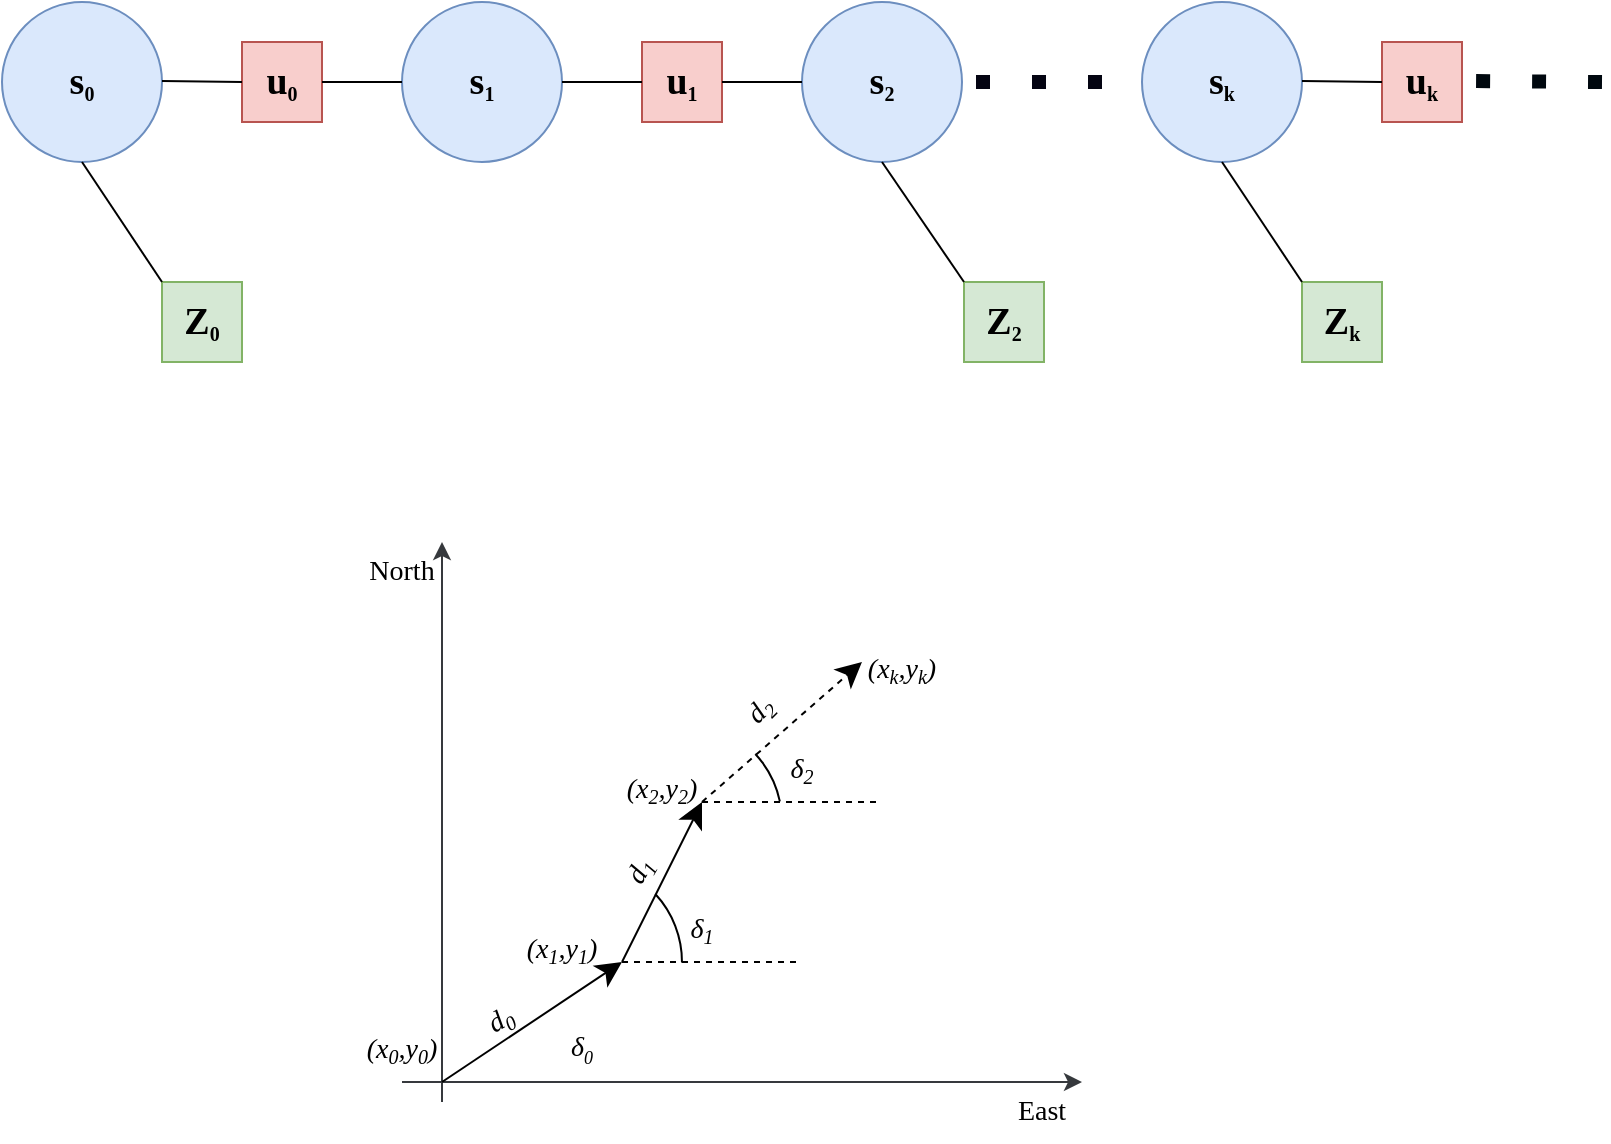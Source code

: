 <mxfile version="20.5.1" type="github"><diagram id="hhLEggZw-IdaY5mfTTCR" name="Page-1"><mxGraphModel dx="1038" dy="556" grid="1" gridSize="10" guides="1" tooltips="1" connect="1" arrows="1" fold="1" page="1" pageScale="1" pageWidth="850" pageHeight="1100" math="0" shadow="0"><root><mxCell id="0"/><mxCell id="1" parent="0"/><mxCell id="QdkRsh0g4v24lZpk8xyf-1" value="&lt;font face=&quot;Times New Roman&quot;&gt;&lt;b&gt;&lt;font style=&quot;font-size: 19px;&quot;&gt;s&lt;/font&gt;&lt;sub&gt;0&lt;/sub&gt;&lt;/b&gt;&lt;/font&gt;" style="ellipse;whiteSpace=wrap;html=1;aspect=fixed;fillColor=#dae8fc;strokeColor=#6c8ebf;" vertex="1" parent="1"><mxGeometry x="20" y="60" width="80" height="80" as="geometry"/></mxCell><mxCell id="QdkRsh0g4v24lZpk8xyf-2" value="&lt;font face=&quot;Times New Roman&quot;&gt;&lt;b&gt;&lt;font style=&quot;font-size: 19px;&quot;&gt;u&lt;/font&gt;&lt;sub&gt;0&lt;/sub&gt;&lt;/b&gt;&lt;/font&gt;" style="whiteSpace=wrap;html=1;aspect=fixed;fillColor=#f8cecc;strokeColor=#b85450;" vertex="1" parent="1"><mxGeometry x="140" y="80" width="40" height="40" as="geometry"/></mxCell><mxCell id="QdkRsh0g4v24lZpk8xyf-3" value="&lt;b style=&quot;font-family: &amp;quot;Times New Roman&amp;quot;;&quot;&gt;&lt;font style=&quot;font-size: 19px;&quot;&gt;Z&lt;/font&gt;&lt;sub&gt;0&lt;/sub&gt;&lt;/b&gt;" style="whiteSpace=wrap;html=1;aspect=fixed;fillColor=#d5e8d4;strokeColor=#82b366;" vertex="1" parent="1"><mxGeometry x="100" y="200" width="40" height="40" as="geometry"/></mxCell><mxCell id="QdkRsh0g4v24lZpk8xyf-4" value="" style="endArrow=none;html=1;rounded=0;fontFamily=Times New Roman;fontSize=19;" edge="1" parent="1"><mxGeometry width="50" height="50" relative="1" as="geometry"><mxPoint x="100" y="99.5" as="sourcePoint"/><mxPoint x="140" y="100" as="targetPoint"/></mxGeometry></mxCell><mxCell id="QdkRsh0g4v24lZpk8xyf-5" value="" style="endArrow=none;html=1;rounded=0;fontFamily=Times New Roman;fontSize=19;exitX=0.5;exitY=1;exitDx=0;exitDy=0;entryX=0;entryY=0;entryDx=0;entryDy=0;" edge="1" parent="1" source="QdkRsh0g4v24lZpk8xyf-1" target="QdkRsh0g4v24lZpk8xyf-3"><mxGeometry width="50" height="50" relative="1" as="geometry"><mxPoint x="210" y="130" as="sourcePoint"/><mxPoint x="230" y="140" as="targetPoint"/></mxGeometry></mxCell><mxCell id="QdkRsh0g4v24lZpk8xyf-6" value="&lt;font face=&quot;Times New Roman&quot;&gt;&lt;b&gt;&lt;font style=&quot;font-size: 19px;&quot;&gt;s&lt;/font&gt;&lt;sub&gt;2&lt;/sub&gt;&lt;/b&gt;&lt;/font&gt;" style="ellipse;whiteSpace=wrap;html=1;aspect=fixed;fillColor=#dae8fc;strokeColor=#6c8ebf;" vertex="1" parent="1"><mxGeometry x="420" y="60" width="80" height="80" as="geometry"/></mxCell><mxCell id="QdkRsh0g4v24lZpk8xyf-7" value="&lt;b style=&quot;font-family: &amp;quot;Times New Roman&amp;quot;;&quot;&gt;&lt;font style=&quot;font-size: 19px;&quot;&gt;Z&lt;/font&gt;&lt;sub&gt;2&lt;/sub&gt;&lt;/b&gt;" style="whiteSpace=wrap;html=1;aspect=fixed;fillColor=#d5e8d4;strokeColor=#82b366;" vertex="1" parent="1"><mxGeometry x="501" y="200" width="40" height="40" as="geometry"/></mxCell><mxCell id="QdkRsh0g4v24lZpk8xyf-8" value="" style="endArrow=none;html=1;rounded=0;fontFamily=Times New Roman;fontSize=19;exitX=0.5;exitY=1;exitDx=0;exitDy=0;entryX=0;entryY=0;entryDx=0;entryDy=0;" edge="1" parent="1" source="QdkRsh0g4v24lZpk8xyf-6" target="QdkRsh0g4v24lZpk8xyf-7"><mxGeometry width="50" height="50" relative="1" as="geometry"><mxPoint x="610" y="130" as="sourcePoint"/><mxPoint x="630" y="140" as="targetPoint"/></mxGeometry></mxCell><mxCell id="QdkRsh0g4v24lZpk8xyf-9" value="&lt;font face=&quot;Times New Roman&quot;&gt;&lt;b&gt;&lt;font style=&quot;font-size: 19px;&quot;&gt;s&lt;/font&gt;&lt;sub&gt;1&lt;/sub&gt;&lt;/b&gt;&lt;/font&gt;" style="ellipse;whiteSpace=wrap;html=1;aspect=fixed;fillColor=#dae8fc;strokeColor=#6c8ebf;" vertex="1" parent="1"><mxGeometry x="220" y="60" width="80" height="80" as="geometry"/></mxCell><mxCell id="QdkRsh0g4v24lZpk8xyf-10" value="&lt;font face=&quot;Times New Roman&quot;&gt;&lt;b&gt;&lt;font style=&quot;font-size: 19px;&quot;&gt;u&lt;/font&gt;&lt;sub&gt;1&lt;/sub&gt;&lt;/b&gt;&lt;/font&gt;" style="whiteSpace=wrap;html=1;aspect=fixed;fillColor=#f8cecc;strokeColor=#b85450;" vertex="1" parent="1"><mxGeometry x="340" y="80" width="40" height="40" as="geometry"/></mxCell><mxCell id="QdkRsh0g4v24lZpk8xyf-11" value="" style="endArrow=none;html=1;rounded=0;fontFamily=Times New Roman;fontSize=19;exitX=1;exitY=0.5;exitDx=0;exitDy=0;" edge="1" parent="1" source="QdkRsh0g4v24lZpk8xyf-2"><mxGeometry width="50" height="50" relative="1" as="geometry"><mxPoint x="300" y="200" as="sourcePoint"/><mxPoint x="220" y="100" as="targetPoint"/></mxGeometry></mxCell><mxCell id="QdkRsh0g4v24lZpk8xyf-12" value="" style="endArrow=none;html=1;rounded=0;fontFamily=Times New Roman;fontSize=19;exitX=1;exitY=0.5;exitDx=0;exitDy=0;entryX=0;entryY=0.5;entryDx=0;entryDy=0;" edge="1" parent="1" source="QdkRsh0g4v24lZpk8xyf-9" target="QdkRsh0g4v24lZpk8xyf-10"><mxGeometry width="50" height="50" relative="1" as="geometry"><mxPoint x="300" y="140" as="sourcePoint"/><mxPoint x="350" y="90" as="targetPoint"/></mxGeometry></mxCell><mxCell id="QdkRsh0g4v24lZpk8xyf-13" value="" style="endArrow=none;html=1;rounded=0;fontFamily=Times New Roman;fontSize=19;exitX=1;exitY=0.5;exitDx=0;exitDy=0;entryX=0;entryY=0.5;entryDx=0;entryDy=0;" edge="1" parent="1" source="QdkRsh0g4v24lZpk8xyf-10" target="QdkRsh0g4v24lZpk8xyf-6"><mxGeometry width="50" height="50" relative="1" as="geometry"><mxPoint x="300" y="140" as="sourcePoint"/><mxPoint x="350" y="90" as="targetPoint"/></mxGeometry></mxCell><mxCell id="QdkRsh0g4v24lZpk8xyf-14" value="&lt;font face=&quot;Times New Roman&quot;&gt;&lt;b&gt;&lt;font style=&quot;font-size: 19px;&quot;&gt;s&lt;/font&gt;&lt;sub&gt;k&lt;/sub&gt;&lt;/b&gt;&lt;/font&gt;" style="ellipse;whiteSpace=wrap;html=1;aspect=fixed;fillColor=#dae8fc;strokeColor=#6c8ebf;" vertex="1" parent="1"><mxGeometry x="590" y="60" width="80" height="80" as="geometry"/></mxCell><mxCell id="QdkRsh0g4v24lZpk8xyf-15" value="&lt;font face=&quot;Times New Roman&quot;&gt;&lt;b&gt;&lt;font style=&quot;font-size: 19px;&quot;&gt;u&lt;/font&gt;&lt;sub&gt;k&lt;/sub&gt;&lt;/b&gt;&lt;/font&gt;" style="whiteSpace=wrap;html=1;aspect=fixed;fillColor=#f8cecc;strokeColor=#b85450;" vertex="1" parent="1"><mxGeometry x="710" y="80" width="40" height="40" as="geometry"/></mxCell><mxCell id="QdkRsh0g4v24lZpk8xyf-16" value="&lt;b style=&quot;font-family: &amp;quot;Times New Roman&amp;quot;;&quot;&gt;&lt;font style=&quot;font-size: 19px;&quot;&gt;Z&lt;/font&gt;&lt;sub&gt;k&lt;/sub&gt;&lt;/b&gt;" style="whiteSpace=wrap;html=1;aspect=fixed;fillColor=#d5e8d4;strokeColor=#82b366;" vertex="1" parent="1"><mxGeometry x="670" y="200" width="40" height="40" as="geometry"/></mxCell><mxCell id="QdkRsh0g4v24lZpk8xyf-17" value="" style="endArrow=none;html=1;rounded=0;fontFamily=Times New Roman;fontSize=19;" edge="1" parent="1"><mxGeometry width="50" height="50" relative="1" as="geometry"><mxPoint x="670" y="99.5" as="sourcePoint"/><mxPoint x="710" y="100" as="targetPoint"/></mxGeometry></mxCell><mxCell id="QdkRsh0g4v24lZpk8xyf-18" value="" style="endArrow=none;html=1;rounded=0;fontFamily=Times New Roman;fontSize=19;exitX=0.5;exitY=1;exitDx=0;exitDy=0;entryX=0;entryY=0;entryDx=0;entryDy=0;" edge="1" parent="1" source="QdkRsh0g4v24lZpk8xyf-14" target="QdkRsh0g4v24lZpk8xyf-16"><mxGeometry width="50" height="50" relative="1" as="geometry"><mxPoint x="780" y="130" as="sourcePoint"/><mxPoint x="800" y="140" as="targetPoint"/></mxGeometry></mxCell><mxCell id="QdkRsh0g4v24lZpk8xyf-19" value="" style="endArrow=none;dashed=1;html=1;dashPattern=1 3;strokeWidth=7;rounded=1;fontFamily=Times New Roman;fontSize=19;entryX=1;entryY=0.5;entryDx=0;entryDy=0;strokeColor=#040412;" edge="1" parent="1" target="QdkRsh0g4v24lZpk8xyf-6"><mxGeometry width="50" height="50" relative="1" as="geometry"><mxPoint x="570" y="100" as="sourcePoint"/><mxPoint x="430" y="90" as="targetPoint"/><Array as="points"><mxPoint x="550" y="100"/></Array></mxGeometry></mxCell><mxCell id="QdkRsh0g4v24lZpk8xyf-20" value="" style="endArrow=none;dashed=1;html=1;dashPattern=1 3;strokeWidth=7;fontFamily=Times New Roman;fontSize=19;entryX=1;entryY=0.5;entryDx=0;entryDy=0;strokeColor=#00080F;curved=1;" edge="1" parent="1"><mxGeometry width="50" height="50" relative="1" as="geometry"><mxPoint x="820" y="100" as="sourcePoint"/><mxPoint x="750" y="99.5" as="targetPoint"/></mxGeometry></mxCell><mxCell id="QdkRsh0g4v24lZpk8xyf-21" value="" style="endArrow=classic;html=1;rounded=0;fillColor=#cce5ff;strokeColor=#36393d;startArrow=none;fontFamily=Times New Roman;fontStyle=0;fontSize=14;" edge="1" parent="1"><mxGeometry width="50" height="50" relative="1" as="geometry"><mxPoint x="240" y="610" as="sourcePoint"/><mxPoint x="240" y="330" as="targetPoint"/></mxGeometry></mxCell><mxCell id="QdkRsh0g4v24lZpk8xyf-22" value="" style="endArrow=classic;html=1;rounded=0;fillColor=#cce5ff;strokeColor=#36393d;fontFamily=Times New Roman;fontStyle=0;fontSize=14;" edge="1" parent="1"><mxGeometry width="50" height="50" relative="1" as="geometry"><mxPoint x="220" y="600" as="sourcePoint"/><mxPoint x="560" y="600" as="targetPoint"/></mxGeometry></mxCell><mxCell id="QdkRsh0g4v24lZpk8xyf-23" value="" style="endArrow=none;html=1;rounded=0;fillColor=#cce5ff;strokeColor=#36393d;fontFamily=Times New Roman;fontStyle=2;fontSize=14;" edge="1" parent="1"><mxGeometry width="50" height="50" relative="1" as="geometry"><mxPoint x="240" y="610" as="sourcePoint"/><mxPoint x="240" y="600" as="targetPoint"/></mxGeometry></mxCell><mxCell id="QdkRsh0g4v24lZpk8xyf-24" value="North" style="text;html=1;strokeColor=none;fillColor=none;align=center;verticalAlign=middle;whiteSpace=wrap;rounded=0;fontFamily=Times New Roman;fontStyle=0;fontSize=14;" vertex="1" parent="1"><mxGeometry x="190" y="330" width="60" height="30" as="geometry"/></mxCell><mxCell id="QdkRsh0g4v24lZpk8xyf-25" value="" style="endArrow=classic;html=1;rounded=0;strokeWidth=1;endSize=10;fontFamily=Times New Roman;fontStyle=2;fontSize=14;" edge="1" parent="1"><mxGeometry width="50" height="50" relative="1" as="geometry"><mxPoint x="240" y="600" as="sourcePoint"/><mxPoint x="330" y="540" as="targetPoint"/></mxGeometry></mxCell><mxCell id="QdkRsh0g4v24lZpk8xyf-26" value="" style="endArrow=classic;html=1;rounded=0;strokeWidth=1;endSize=10;fontFamily=Times New Roman;fontStyle=2;fontSize=14;" edge="1" parent="1"><mxGeometry width="50" height="50" relative="1" as="geometry"><mxPoint x="330" y="540" as="sourcePoint"/><mxPoint x="370" y="460" as="targetPoint"/></mxGeometry></mxCell><mxCell id="QdkRsh0g4v24lZpk8xyf-27" value="" style="endArrow=classic;html=1;rounded=0;strokeWidth=1;endSize=10;dashed=1;fontFamily=Times New Roman;fontStyle=2;fontSize=14;" edge="1" parent="1"><mxGeometry width="50" height="50" relative="1" as="geometry"><mxPoint x="370" y="460" as="sourcePoint"/><mxPoint x="450" y="390" as="targetPoint"/></mxGeometry></mxCell><mxCell id="QdkRsh0g4v24lZpk8xyf-28" value="East" style="text;html=1;strokeColor=none;fillColor=none;align=center;verticalAlign=middle;whiteSpace=wrap;rounded=0;fontFamily=Times New Roman;fontStyle=0;fontSize=14;" vertex="1" parent="1"><mxGeometry x="510" y="600" width="60" height="30" as="geometry"/></mxCell><mxCell id="QdkRsh0g4v24lZpk8xyf-29" value="" style="endArrow=none;dashed=1;html=1;rounded=0;strokeWidth=1;endSize=10;fontFamily=Times New Roman;fontStyle=2;fontSize=14;" edge="1" parent="1"><mxGeometry width="50" height="50" relative="1" as="geometry"><mxPoint x="330" y="540" as="sourcePoint"/><mxPoint x="420" y="540" as="targetPoint"/></mxGeometry></mxCell><mxCell id="QdkRsh0g4v24lZpk8xyf-30" value="" style="endArrow=none;dashed=1;html=1;rounded=0;strokeWidth=1;endSize=10;fontFamily=Times New Roman;fontStyle=2;fontSize=14;" edge="1" parent="1"><mxGeometry width="50" height="50" relative="1" as="geometry"><mxPoint x="370" y="460" as="sourcePoint"/><mxPoint x="460" y="460" as="targetPoint"/></mxGeometry></mxCell><mxCell id="QdkRsh0g4v24lZpk8xyf-31" value="" style="verticalLabelPosition=bottom;verticalAlign=top;html=1;shape=mxgraph.basic.arc;startAngle=0.006;endAngle=0.126;direction=south;rotation=-45;fontFamily=Times New Roman;fontStyle=0;fontSize=14;" vertex="1" parent="1"><mxGeometry x="260" y="490" width="100" height="100" as="geometry"/></mxCell><mxCell id="QdkRsh0g4v24lZpk8xyf-32" value="" style="verticalLabelPosition=bottom;verticalAlign=top;html=1;shape=mxgraph.basic.arc;startAngle=0.006;endAngle=0.092;direction=south;rotation=-45;fontFamily=Times New Roman;fontStyle=0;fontSize=14;" vertex="1" parent="1"><mxGeometry x="310" y="420" width="100" height="100" as="geometry"/></mxCell><mxCell id="QdkRsh0g4v24lZpk8xyf-33" value="(x&lt;sub style=&quot;&quot;&gt;&lt;font style=&quot;font-size: 10px;&quot;&gt;0&lt;/font&gt;&lt;/sub&gt;,y&lt;sub style=&quot;&quot;&gt;&lt;font style=&quot;font-size: 10px;&quot;&gt;0&lt;/font&gt;&lt;/sub&gt;)" style="text;html=1;strokeColor=none;fillColor=none;align=center;verticalAlign=middle;whiteSpace=wrap;rounded=0;fontFamily=Times New Roman;fontStyle=2;fontSize=14;" vertex="1" parent="1"><mxGeometry x="190" y="570" width="60" height="30" as="geometry"/></mxCell><mxCell id="QdkRsh0g4v24lZpk8xyf-34" value="(x&lt;sub style=&quot;&quot;&gt;&lt;font style=&quot;font-size: 10px;&quot;&gt;1&lt;/font&gt;&lt;/sub&gt;&lt;span style=&quot;font-size: 14px;&quot;&gt;,y&lt;/span&gt;&lt;sub style=&quot;&quot;&gt;&lt;font style=&quot;font-size: 10px;&quot;&gt;1&lt;/font&gt;&lt;/sub&gt;&lt;span style=&quot;font-size: 14px;&quot;&gt;)&lt;/span&gt;" style="text;html=1;strokeColor=none;fillColor=none;align=center;verticalAlign=middle;whiteSpace=wrap;rounded=0;fontFamily=Times New Roman;fontStyle=2;fontSize=14;" vertex="1" parent="1"><mxGeometry x="270" y="520" width="60" height="30" as="geometry"/></mxCell><mxCell id="QdkRsh0g4v24lZpk8xyf-35" value="(x&lt;sub style=&quot;&quot;&gt;&lt;font style=&quot;font-size: 10px;&quot;&gt;2&lt;/font&gt;&lt;/sub&gt;&lt;span style=&quot;font-size: 14px;&quot;&gt;,y&lt;/span&gt;&lt;sub style=&quot;&quot;&gt;&lt;font style=&quot;font-size: 10px;&quot;&gt;2&lt;/font&gt;&lt;/sub&gt;&lt;span style=&quot;font-size: 14px;&quot;&gt;)&lt;/span&gt;" style="text;html=1;strokeColor=none;fillColor=none;align=center;verticalAlign=middle;whiteSpace=wrap;rounded=0;fontFamily=Times New Roman;fontStyle=2;fontSize=14;" vertex="1" parent="1"><mxGeometry x="320" y="440" width="60" height="30" as="geometry"/></mxCell><mxCell id="QdkRsh0g4v24lZpk8xyf-36" value="d&lt;sub style=&quot;&quot;&gt;&lt;font style=&quot;font-size: 10px;&quot;&gt;0&lt;/font&gt;&lt;/sub&gt;" style="text;html=1;strokeColor=none;fillColor=none;align=center;verticalAlign=middle;whiteSpace=wrap;rounded=0;rotation=-30;fontFamily=Times New Roman;fontStyle=2;fontSize=14;" vertex="1" parent="1"><mxGeometry x="240" y="555" width="60" height="30" as="geometry"/></mxCell><mxCell id="QdkRsh0g4v24lZpk8xyf-37" value="d&lt;sub style=&quot;&quot;&gt;&lt;font style=&quot;font-size: 10px;&quot;&gt;1&lt;/font&gt;&lt;/sub&gt;" style="text;html=1;strokeColor=none;fillColor=none;align=center;verticalAlign=middle;whiteSpace=wrap;rounded=0;rotation=-60;fontFamily=Times New Roman;fontStyle=2;fontSize=14;" vertex="1" parent="1"><mxGeometry x="310" y="480" width="60" height="30" as="geometry"/></mxCell><mxCell id="QdkRsh0g4v24lZpk8xyf-38" value="d&lt;sub style=&quot;&quot;&gt;&lt;font style=&quot;font-size: 10px;&quot;&gt;2&lt;/font&gt;&lt;/sub&gt;" style="text;html=1;strokeColor=none;fillColor=none;align=center;verticalAlign=middle;whiteSpace=wrap;rounded=0;rotation=-45;fontFamily=Times New Roman;fontStyle=2;fontSize=14;" vertex="1" parent="1"><mxGeometry x="370" y="400" width="60" height="30" as="geometry"/></mxCell><mxCell id="QdkRsh0g4v24lZpk8xyf-39" value="(x&lt;sub style=&quot;&quot;&gt;&lt;font style=&quot;font-size: 10px;&quot;&gt;k&lt;/font&gt;&lt;/sub&gt;&lt;span style=&quot;font-size: 14px;&quot;&gt;,y&lt;/span&gt;&lt;sub style=&quot;&quot;&gt;&lt;font style=&quot;font-size: 10px;&quot;&gt;k&lt;/font&gt;&lt;/sub&gt;&lt;span style=&quot;font-size: 14px;&quot;&gt;)&lt;/span&gt;" style="text;html=1;strokeColor=none;fillColor=none;align=center;verticalAlign=middle;whiteSpace=wrap;rounded=0;fontFamily=Times New Roman;fontStyle=2;fontSize=14;" vertex="1" parent="1"><mxGeometry x="440" y="380" width="60" height="30" as="geometry"/></mxCell><mxCell id="QdkRsh0g4v24lZpk8xyf-40" value="&lt;span style=&quot;line-height: 107%;&quot;&gt;δ&lt;sub style=&quot;&quot;&gt;&lt;font style=&quot;font-size: 9px;&quot;&gt;0&lt;/font&gt;&lt;/sub&gt;&lt;/span&gt;" style="text;html=1;strokeColor=none;fillColor=none;align=center;verticalAlign=middle;whiteSpace=wrap;rounded=0;fontFamily=Times New Roman;fontStyle=2;fontSize=14;" vertex="1" parent="1"><mxGeometry x="280" y="570" width="60" height="30" as="geometry"/></mxCell><mxCell id="QdkRsh0g4v24lZpk8xyf-41" value="δ&lt;sub style=&quot;&quot;&gt;&lt;font style=&quot;font-size: 10px;&quot;&gt;1&lt;/font&gt;&lt;/sub&gt;" style="text;html=1;strokeColor=none;fillColor=none;align=center;verticalAlign=middle;whiteSpace=wrap;rounded=0;fontFamily=Times New Roman;fontStyle=2;fontSize=14;" vertex="1" parent="1"><mxGeometry x="340" y="510" width="60" height="30" as="geometry"/></mxCell><mxCell id="QdkRsh0g4v24lZpk8xyf-42" value="δ&lt;sub style=&quot;&quot;&gt;&lt;font style=&quot;font-size: 10px;&quot;&gt;2&lt;/font&gt;&lt;/sub&gt;" style="text;html=1;strokeColor=none;fillColor=none;align=center;verticalAlign=middle;whiteSpace=wrap;rounded=0;fontFamily=Times New Roman;fontStyle=2;fontSize=14;" vertex="1" parent="1"><mxGeometry x="390" y="430" width="60" height="30" as="geometry"/></mxCell></root></mxGraphModel></diagram></mxfile>